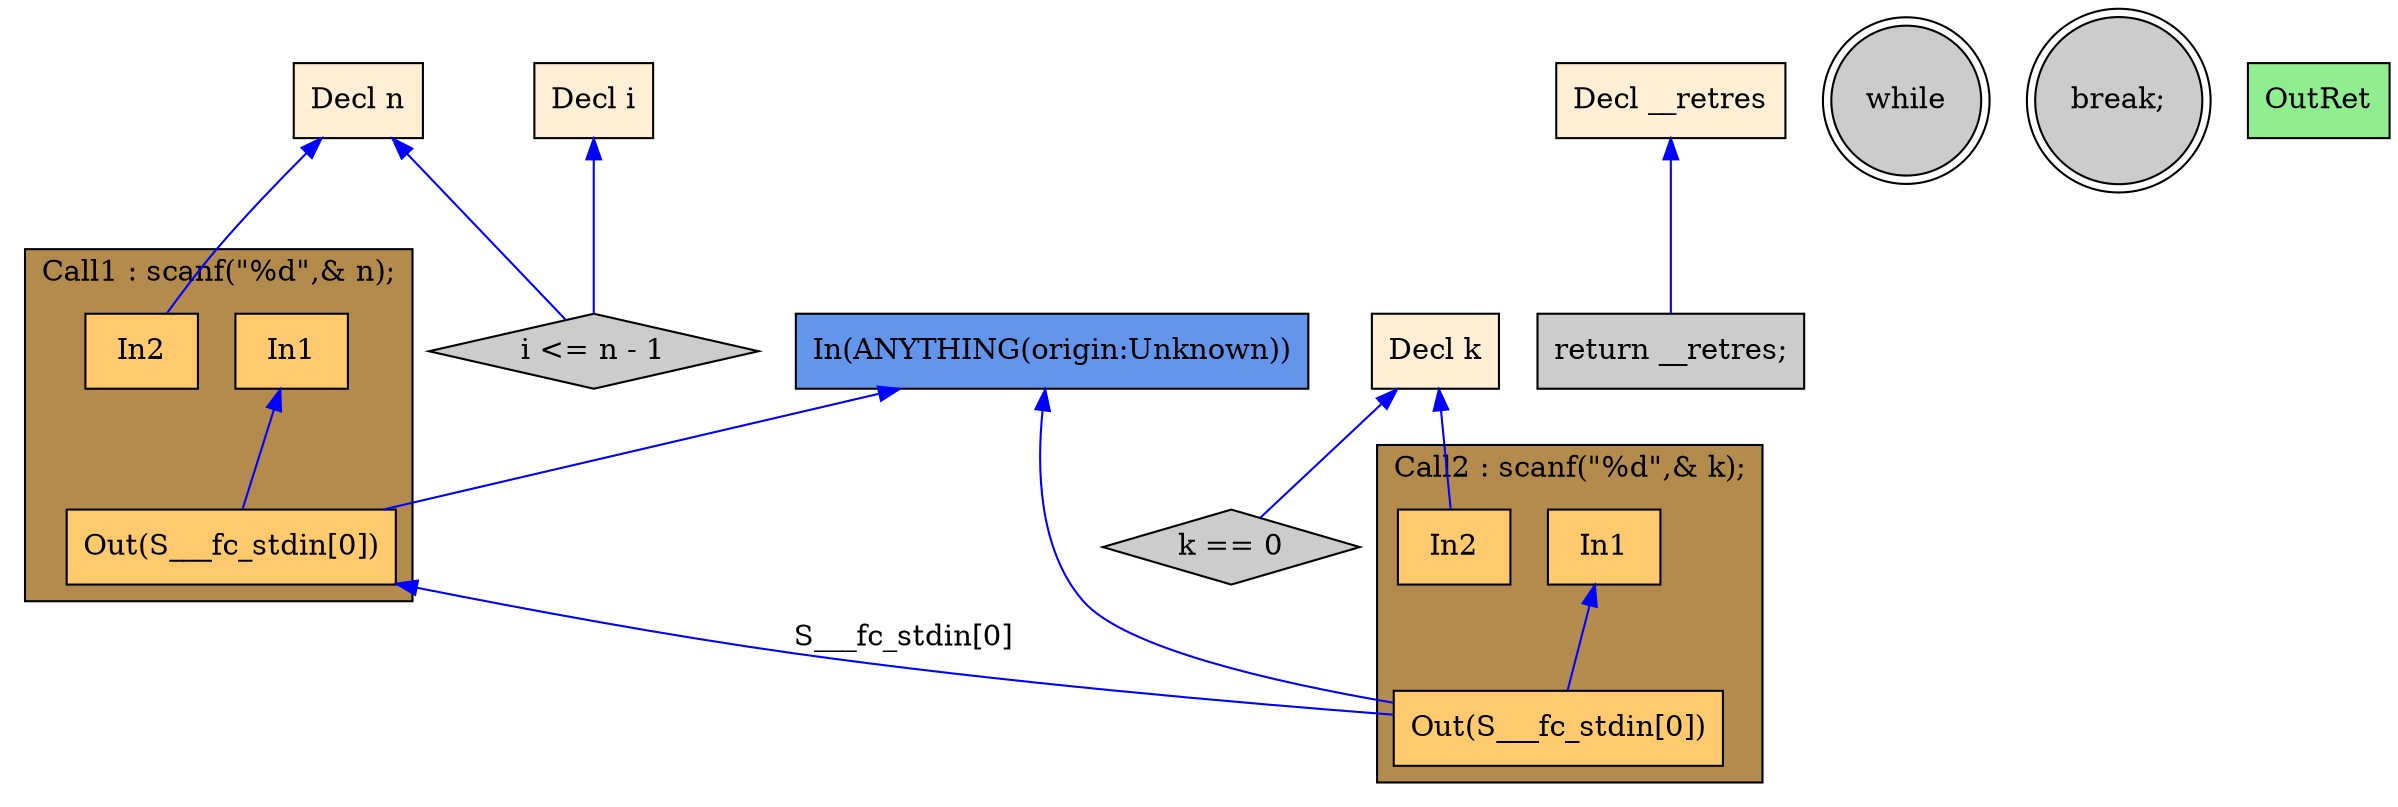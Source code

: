 digraph G {
  rankdir=TB;
  node [style="filled", ];
  2 [label="Decl n", fillcolor="#FFEFD5", shape=box, ];
  3 [label="Decl k", fillcolor="#FFEFD5", shape=box, ];
  4 [label="Decl i", fillcolor="#FFEFD5", shape=box, ];
  5 [label="Decl __retres", fillcolor="#FFEFD5", shape=box, ];
  7 [label="In1", fillcolor="#FFCA6E", shape=box, ];
  8 [label="In2", fillcolor="#FFCA6E", shape=box, ];
  9 [label="Out(S___fc_stdin[0])", fillcolor="#FFCA6E", shape=box, ];
  11 [label="In1", fillcolor="#FFCA6E", shape=box, ];
  12 [label="In2", fillcolor="#FFCA6E", shape=box, ];
  13 [label="Out(S___fc_stdin[0])", fillcolor="#FFCA6E", shape=box, ];
  14 [label="k == 0", fillcolor="#CCCCCC", shape=diamond, ];
  15 [label="while", fillcolor="#CCCCCC", shape=doublecircle, ];
  16 [label="i <= n - 1", fillcolor="#CCCCCC", shape=diamond, ];
  17 [label="break;", fillcolor="#CCCCCC", shape=doublecircle, ];
  18 [label="return __retres;", fillcolor="#CCCCCC", shape=box, ];
  19 [label="OutRet", fillcolor="#90EE90", shape=box, ];
  20 [label="In(ANYTHING(origin:Unknown))", fillcolor="#6495ED", shape=box, ];
  
  subgraph cluster_Call1 { label="Call1 : scanf(\"%d\",& n);";
                           fillcolor="#B38B4D"; style="filled"; 9;8;7;
     };
  subgraph cluster_Call2 { label="Call2 : scanf(\"%d\",& k);";
                           fillcolor="#B38B4D"; style="filled"; 13;12;11;
     };
  
  edge [dir=back, ];
  2 -> 8 [color="#0000FF", ];
  7 -> 9 [color="#0000FF", ];
  20 -> 9 [color="#0000FF", ];
  3 -> 12 [color="#0000FF", ];
  9 -> 13 [label="S___fc_stdin[0]", color="#0000FF", ];
  11 -> 13 [color="#0000FF", ];
  20 -> 13 [color="#0000FF", ];
  3 -> 14 [color="#0000FF", ];
  2 -> 16 [color="#0000FF", ];
  4 -> 16 [color="#0000FF", ];
  5 -> 18 [color="#0000FF", ];
  
  }